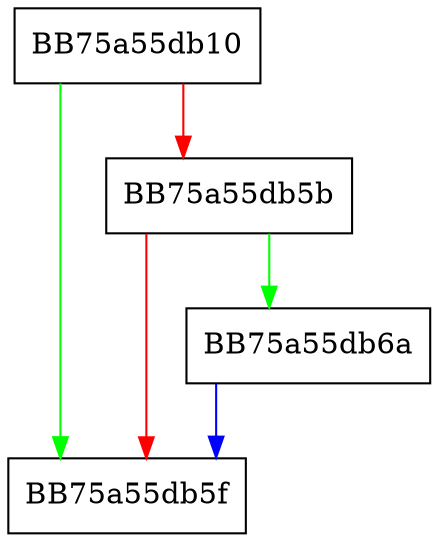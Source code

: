 digraph IsRuntimeReportedResource {
  node [shape="box"];
  graph [splines=ortho];
  BB75a55db10 -> BB75a55db5f [color="green"];
  BB75a55db10 -> BB75a55db5b [color="red"];
  BB75a55db5b -> BB75a55db6a [color="green"];
  BB75a55db5b -> BB75a55db5f [color="red"];
  BB75a55db6a -> BB75a55db5f [color="blue"];
}